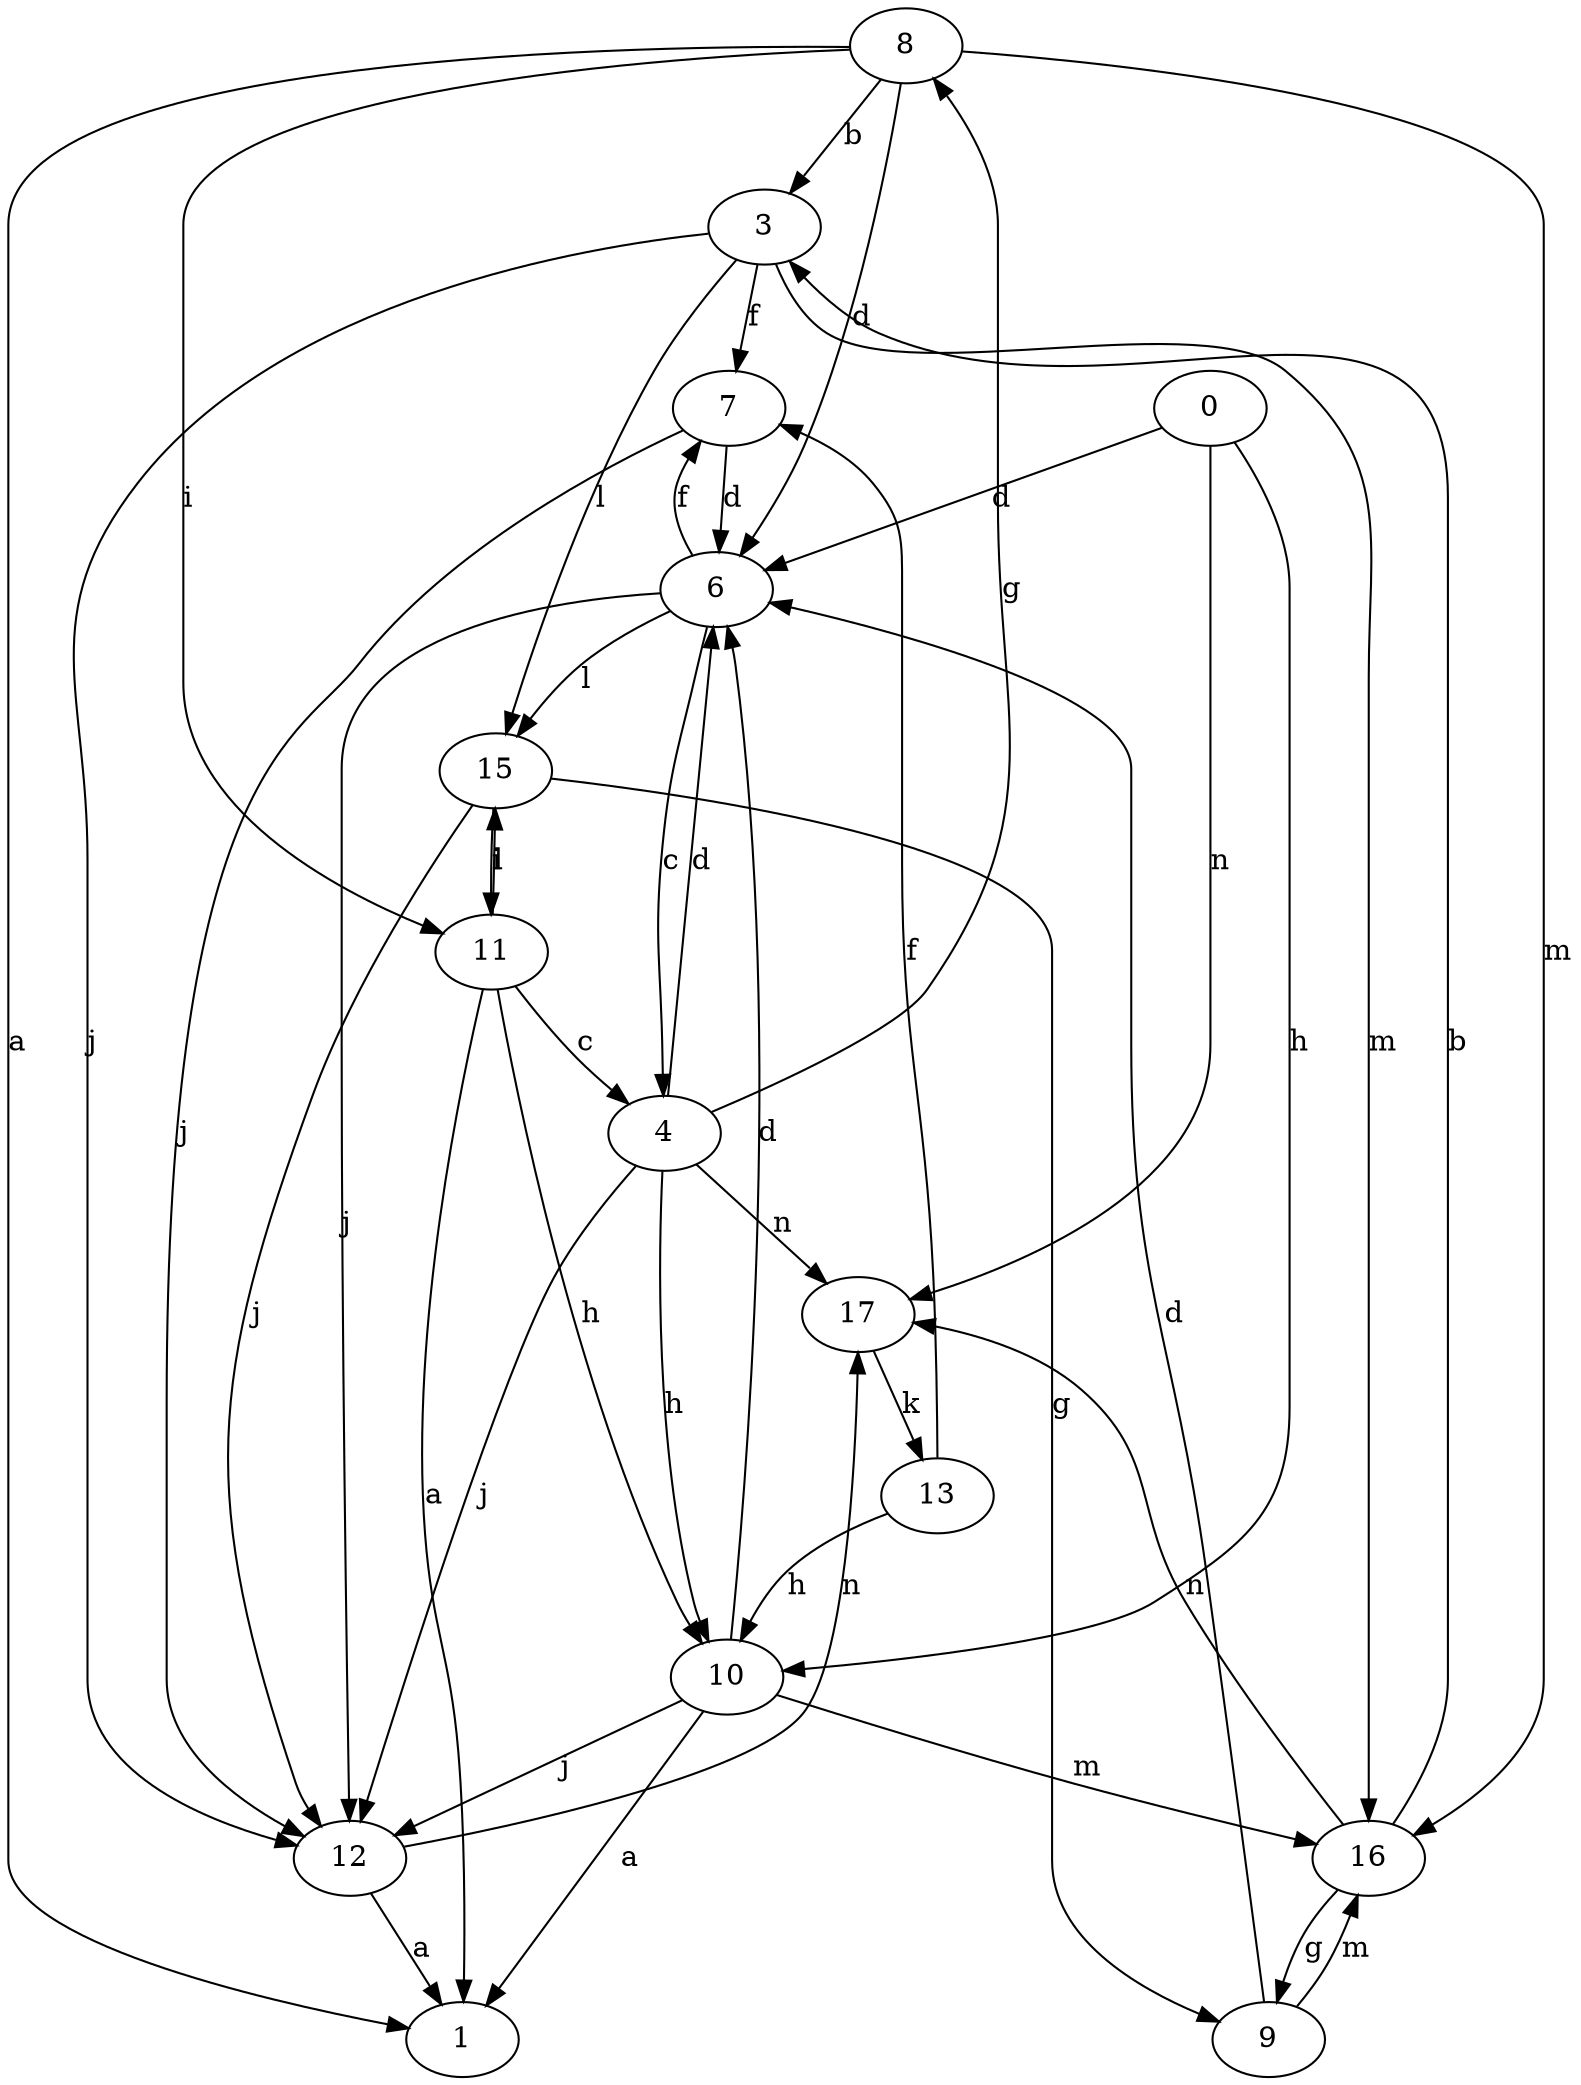 strict digraph  {
1;
3;
4;
0;
6;
7;
8;
9;
10;
11;
12;
13;
15;
16;
17;
3 -> 7  [label=f];
3 -> 12  [label=j];
3 -> 15  [label=l];
3 -> 16  [label=m];
4 -> 6  [label=d];
4 -> 8  [label=g];
4 -> 10  [label=h];
4 -> 12  [label=j];
4 -> 17  [label=n];
0 -> 6  [label=d];
0 -> 10  [label=h];
0 -> 17  [label=n];
6 -> 4  [label=c];
6 -> 7  [label=f];
6 -> 12  [label=j];
6 -> 15  [label=l];
7 -> 6  [label=d];
7 -> 12  [label=j];
8 -> 1  [label=a];
8 -> 3  [label=b];
8 -> 6  [label=d];
8 -> 11  [label=i];
8 -> 16  [label=m];
9 -> 6  [label=d];
9 -> 16  [label=m];
10 -> 1  [label=a];
10 -> 6  [label=d];
10 -> 12  [label=j];
10 -> 16  [label=m];
11 -> 1  [label=a];
11 -> 4  [label=c];
11 -> 10  [label=h];
11 -> 15  [label=l];
12 -> 1  [label=a];
12 -> 17  [label=n];
13 -> 7  [label=f];
13 -> 10  [label=h];
15 -> 9  [label=g];
15 -> 11  [label=i];
15 -> 12  [label=j];
16 -> 3  [label=b];
16 -> 9  [label=g];
16 -> 17  [label=n];
17 -> 13  [label=k];
}
